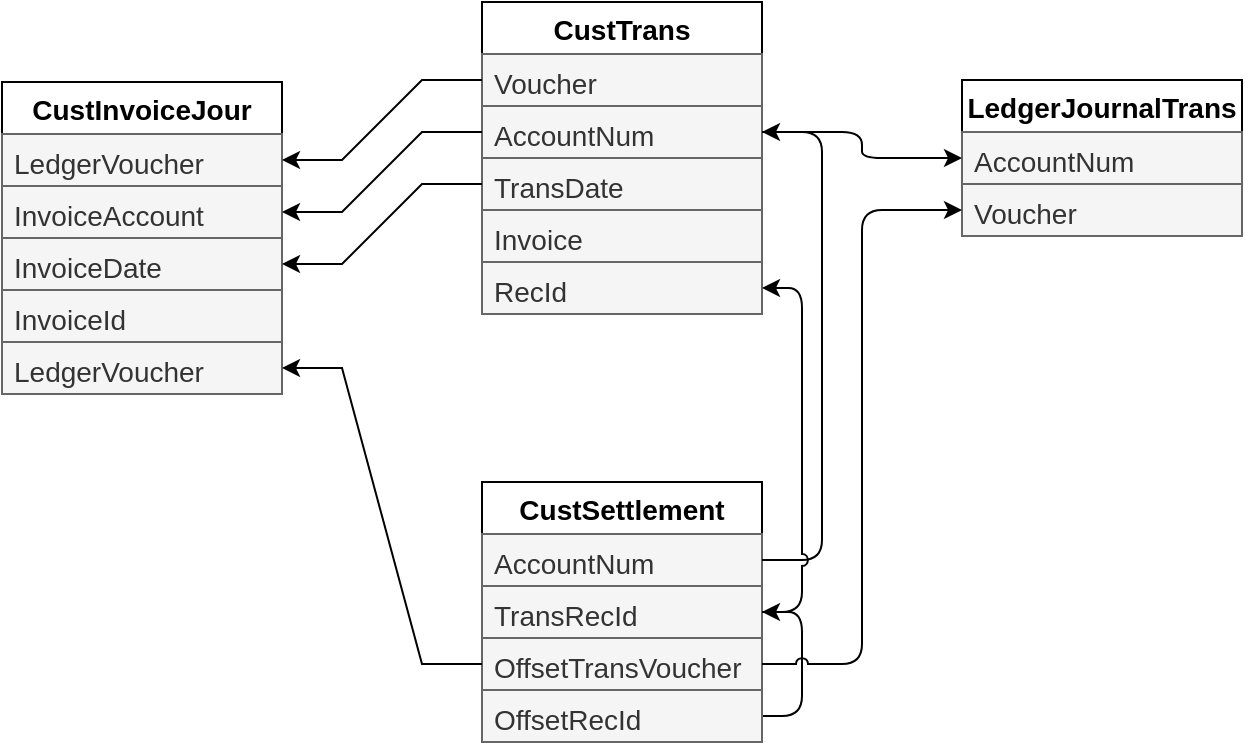 <mxfile version="20.1.1" type="github"><diagram id="ZmQLkef9X21-wPfHA-lR" name="Page-1"><mxGraphModel dx="1422" dy="718" grid="1" gridSize="10" guides="1" tooltips="1" connect="1" arrows="1" fold="1" page="1" pageScale="1" pageWidth="827" pageHeight="1169" math="0" shadow="0"><root><mxCell id="0"/><mxCell id="1" parent="0"/><mxCell id="VRcI0VA4H7FAgOBB5FaZ-6" value="CustInvoiceJour" style="swimlane;fontStyle=1;childLayout=stackLayout;horizontal=1;startSize=26;horizontalStack=0;resizeParent=1;resizeParentMax=0;resizeLast=0;collapsible=1;marginBottom=0;fontSize=14;" vertex="1" parent="1"><mxGeometry x="40" y="160" width="140" height="156" as="geometry"><mxRectangle x="150" y="390" width="140" height="30" as="alternateBounds"/></mxGeometry></mxCell><mxCell id="VRcI0VA4H7FAgOBB5FaZ-7" value="LedgerVoucher" style="text;strokeColor=#666666;fillColor=#f5f5f5;align=left;verticalAlign=top;spacingLeft=4;spacingRight=4;overflow=hidden;rotatable=0;points=[[0,0.5],[1,0.5]];portConstraint=eastwest;fontSize=14;fontColor=#333333;" vertex="1" parent="VRcI0VA4H7FAgOBB5FaZ-6"><mxGeometry y="26" width="140" height="26" as="geometry"/></mxCell><mxCell id="VRcI0VA4H7FAgOBB5FaZ-18" value="InvoiceAccount" style="text;strokeColor=#666666;fillColor=#f5f5f5;align=left;verticalAlign=top;spacingLeft=4;spacingRight=4;overflow=hidden;rotatable=0;points=[[0,0.5],[1,0.5]];portConstraint=eastwest;fontSize=14;fontColor=#333333;" vertex="1" parent="VRcI0VA4H7FAgOBB5FaZ-6"><mxGeometry y="52" width="140" height="26" as="geometry"/></mxCell><mxCell id="VRcI0VA4H7FAgOBB5FaZ-20" value="InvoiceDate" style="text;strokeColor=#666666;fillColor=#f5f5f5;align=left;verticalAlign=top;spacingLeft=4;spacingRight=4;overflow=hidden;rotatable=0;points=[[0,0.5],[1,0.5]];portConstraint=eastwest;fontSize=14;fontColor=#333333;" vertex="1" parent="VRcI0VA4H7FAgOBB5FaZ-6"><mxGeometry y="78" width="140" height="26" as="geometry"/></mxCell><mxCell id="VRcI0VA4H7FAgOBB5FaZ-8" value="InvoiceId    " style="text;strokeColor=#666666;fillColor=#f5f5f5;align=left;verticalAlign=top;spacingLeft=4;spacingRight=4;overflow=hidden;rotatable=0;points=[[0,0.5],[1,0.5]];portConstraint=eastwest;fontSize=14;fontColor=#333333;" vertex="1" parent="VRcI0VA4H7FAgOBB5FaZ-6"><mxGeometry y="104" width="140" height="26" as="geometry"/></mxCell><mxCell id="VRcI0VA4H7FAgOBB5FaZ-40" value="LedgerVoucher" style="text;strokeColor=#666666;fillColor=#f5f5f5;align=left;verticalAlign=top;spacingLeft=4;spacingRight=4;overflow=hidden;rotatable=0;points=[[0,0.5],[1,0.5]];portConstraint=eastwest;fontSize=14;fontColor=#333333;" vertex="1" parent="VRcI0VA4H7FAgOBB5FaZ-6"><mxGeometry y="130" width="140" height="26" as="geometry"/></mxCell><mxCell id="VRcI0VA4H7FAgOBB5FaZ-10" value="CustTrans" style="swimlane;fontStyle=1;childLayout=stackLayout;horizontal=1;startSize=26;fillColor=none;horizontalStack=0;resizeParent=1;resizeParentMax=0;resizeLast=0;collapsible=1;marginBottom=0;fontSize=14;" vertex="1" parent="1"><mxGeometry x="280" y="120" width="140" height="156" as="geometry"><mxRectangle x="150" y="390" width="140" height="30" as="alternateBounds"/></mxGeometry></mxCell><mxCell id="VRcI0VA4H7FAgOBB5FaZ-11" value="Voucher" style="text;strokeColor=#666666;fillColor=#f5f5f5;align=left;verticalAlign=top;spacingLeft=4;spacingRight=4;overflow=hidden;rotatable=0;points=[[0,0.5],[1,0.5]];portConstraint=eastwest;fontSize=14;fontColor=#333333;" vertex="1" parent="VRcI0VA4H7FAgOBB5FaZ-10"><mxGeometry y="26" width="140" height="26" as="geometry"/></mxCell><mxCell id="VRcI0VA4H7FAgOBB5FaZ-12" value="AccountNum" style="text;strokeColor=#666666;fillColor=#f5f5f5;align=left;verticalAlign=top;spacingLeft=4;spacingRight=4;overflow=hidden;rotatable=0;points=[[0,0.5],[1,0.5]];portConstraint=eastwest;fontSize=14;fontColor=#333333;" vertex="1" parent="VRcI0VA4H7FAgOBB5FaZ-10"><mxGeometry y="52" width="140" height="26" as="geometry"/></mxCell><mxCell id="VRcI0VA4H7FAgOBB5FaZ-13" value="TransDate" style="text;strokeColor=#666666;fillColor=#f5f5f5;align=left;verticalAlign=top;spacingLeft=4;spacingRight=4;overflow=hidden;rotatable=0;points=[[0,0.5],[1,0.5]];portConstraint=eastwest;fontSize=14;fontColor=#333333;" vertex="1" parent="VRcI0VA4H7FAgOBB5FaZ-10"><mxGeometry y="78" width="140" height="26" as="geometry"/></mxCell><mxCell id="VRcI0VA4H7FAgOBB5FaZ-16" value="Invoice" style="text;strokeColor=#666666;fillColor=#f5f5f5;align=left;verticalAlign=top;spacingLeft=4;spacingRight=4;overflow=hidden;rotatable=0;points=[[0,0.5],[1,0.5]];portConstraint=eastwest;fontSize=14;fontColor=#333333;" vertex="1" parent="VRcI0VA4H7FAgOBB5FaZ-10"><mxGeometry y="104" width="140" height="26" as="geometry"/></mxCell><mxCell id="VRcI0VA4H7FAgOBB5FaZ-37" value="RecId" style="text;strokeColor=#666666;fillColor=#f5f5f5;align=left;verticalAlign=top;spacingLeft=4;spacingRight=4;overflow=hidden;rotatable=0;points=[[0,0.5],[1,0.5]];portConstraint=eastwest;fontSize=14;fontColor=#333333;" vertex="1" parent="VRcI0VA4H7FAgOBB5FaZ-10"><mxGeometry y="130" width="140" height="26" as="geometry"/></mxCell><mxCell id="VRcI0VA4H7FAgOBB5FaZ-21" style="rounded=0;jumpStyle=arc;orthogonalLoop=1;jettySize=auto;html=1;exitX=0;exitY=0.5;exitDx=0;exitDy=0;fontSize=14;strokeColor=default;edgeStyle=entityRelationEdgeStyle;" edge="1" parent="1" source="VRcI0VA4H7FAgOBB5FaZ-13" target="VRcI0VA4H7FAgOBB5FaZ-20"><mxGeometry relative="1" as="geometry"/></mxCell><mxCell id="VRcI0VA4H7FAgOBB5FaZ-22" style="rounded=0;jumpStyle=arc;orthogonalLoop=1;jettySize=auto;html=1;exitX=0;exitY=0.5;exitDx=0;exitDy=0;fontSize=14;strokeColor=default;edgeStyle=entityRelationEdgeStyle;" edge="1" parent="1" source="VRcI0VA4H7FAgOBB5FaZ-11" target="VRcI0VA4H7FAgOBB5FaZ-7"><mxGeometry relative="1" as="geometry"/></mxCell><mxCell id="VRcI0VA4H7FAgOBB5FaZ-23" style="rounded=0;jumpStyle=arc;orthogonalLoop=1;jettySize=auto;html=1;exitX=0;exitY=0.5;exitDx=0;exitDy=0;fontSize=14;strokeColor=default;edgeStyle=entityRelationEdgeStyle;" edge="1" parent="1" source="VRcI0VA4H7FAgOBB5FaZ-12" target="VRcI0VA4H7FAgOBB5FaZ-18"><mxGeometry relative="1" as="geometry"/></mxCell><mxCell id="VRcI0VA4H7FAgOBB5FaZ-24" value="LedgerJournalTrans" style="swimlane;fontStyle=1;childLayout=stackLayout;horizontal=1;startSize=26;fillColor=none;horizontalStack=0;resizeParent=1;resizeParentMax=0;resizeLast=0;collapsible=1;marginBottom=0;fontSize=14;" vertex="1" parent="1"><mxGeometry x="520" y="159" width="140" height="78" as="geometry"><mxRectangle x="150" y="390" width="140" height="30" as="alternateBounds"/></mxGeometry></mxCell><mxCell id="VRcI0VA4H7FAgOBB5FaZ-26" value="AccountNum" style="text;strokeColor=#666666;fillColor=#f5f5f5;align=left;verticalAlign=top;spacingLeft=4;spacingRight=4;overflow=hidden;rotatable=0;points=[[0,0.5],[1,0.5]];portConstraint=eastwest;fontSize=14;fontColor=#333333;" vertex="1" parent="VRcI0VA4H7FAgOBB5FaZ-24"><mxGeometry y="26" width="140" height="26" as="geometry"/></mxCell><mxCell id="VRcI0VA4H7FAgOBB5FaZ-52" value="Voucher" style="text;strokeColor=#666666;fillColor=#f5f5f5;align=left;verticalAlign=top;spacingLeft=4;spacingRight=4;overflow=hidden;rotatable=0;points=[[0,0.5],[1,0.5]];portConstraint=eastwest;fontSize=14;fontColor=#333333;" vertex="1" parent="VRcI0VA4H7FAgOBB5FaZ-24"><mxGeometry y="52" width="140" height="26" as="geometry"/></mxCell><mxCell id="VRcI0VA4H7FAgOBB5FaZ-30" value="CustSettlement" style="swimlane;fontStyle=1;childLayout=stackLayout;horizontal=1;startSize=26;fillColor=none;horizontalStack=0;resizeParent=1;resizeParentMax=0;resizeLast=0;collapsible=1;marginBottom=0;fontSize=14;" vertex="1" parent="1"><mxGeometry x="280" y="360" width="140" height="130" as="geometry"><mxRectangle x="150" y="390" width="140" height="30" as="alternateBounds"/></mxGeometry></mxCell><mxCell id="VRcI0VA4H7FAgOBB5FaZ-31" value="AccountNum" style="text;align=left;verticalAlign=top;spacingLeft=4;spacingRight=4;overflow=hidden;rotatable=0;points=[[0,0.5],[1,0.5]];portConstraint=eastwest;fontSize=14;fillColor=#f5f5f5;fontColor=#333333;strokeColor=#666666;" vertex="1" parent="VRcI0VA4H7FAgOBB5FaZ-30"><mxGeometry y="26" width="140" height="26" as="geometry"/></mxCell><mxCell id="VRcI0VA4H7FAgOBB5FaZ-35" value="TransRecId" style="text;align=left;verticalAlign=top;spacingLeft=4;spacingRight=4;overflow=hidden;rotatable=0;points=[[0,0.5],[1,0.5]];portConstraint=eastwest;fontSize=14;fillColor=#f5f5f5;fontColor=#333333;strokeColor=#666666;" vertex="1" parent="VRcI0VA4H7FAgOBB5FaZ-30"><mxGeometry y="52" width="140" height="26" as="geometry"/></mxCell><mxCell id="VRcI0VA4H7FAgOBB5FaZ-39" value="OffsetTransVoucher" style="text;align=left;verticalAlign=top;spacingLeft=4;spacingRight=4;overflow=hidden;rotatable=0;points=[[0,0.5],[1,0.5]];portConstraint=eastwest;fontSize=14;fillColor=#f5f5f5;fontColor=#333333;strokeColor=#666666;" vertex="1" parent="VRcI0VA4H7FAgOBB5FaZ-30"><mxGeometry y="78" width="140" height="26" as="geometry"/></mxCell><mxCell id="VRcI0VA4H7FAgOBB5FaZ-49" style="edgeStyle=orthogonalEdgeStyle;rounded=1;jumpStyle=arc;orthogonalLoop=1;jettySize=auto;html=1;exitX=1;exitY=0.5;exitDx=0;exitDy=0;fontSize=14;strokeColor=default;" edge="1" parent="VRcI0VA4H7FAgOBB5FaZ-30" source="VRcI0VA4H7FAgOBB5FaZ-47" target="VRcI0VA4H7FAgOBB5FaZ-35"><mxGeometry relative="1" as="geometry"/></mxCell><mxCell id="VRcI0VA4H7FAgOBB5FaZ-47" value="OffsetRecId" style="text;align=left;verticalAlign=top;spacingLeft=4;spacingRight=4;overflow=hidden;rotatable=0;points=[[0,0.5],[1,0.5]];portConstraint=eastwest;fontSize=14;fillColor=#f5f5f5;fontColor=#333333;strokeColor=#666666;" vertex="1" parent="VRcI0VA4H7FAgOBB5FaZ-30"><mxGeometry y="104" width="140" height="26" as="geometry"/></mxCell><mxCell id="VRcI0VA4H7FAgOBB5FaZ-36" style="edgeStyle=entityRelationEdgeStyle;jumpStyle=arc;orthogonalLoop=1;jettySize=auto;html=1;fontSize=14;strokeColor=default;labelBorderColor=none;sketch=0;shadow=0;rounded=1;" edge="1" parent="1" source="VRcI0VA4H7FAgOBB5FaZ-31" target="VRcI0VA4H7FAgOBB5FaZ-12"><mxGeometry relative="1" as="geometry"/></mxCell><mxCell id="VRcI0VA4H7FAgOBB5FaZ-41" style="edgeStyle=entityRelationEdgeStyle;rounded=0;jumpStyle=arc;orthogonalLoop=1;jettySize=auto;html=1;exitX=0;exitY=0.5;exitDx=0;exitDy=0;fontSize=14;strokeColor=default;" edge="1" parent="1" source="VRcI0VA4H7FAgOBB5FaZ-39" target="VRcI0VA4H7FAgOBB5FaZ-40"><mxGeometry relative="1" as="geometry"/></mxCell><mxCell id="VRcI0VA4H7FAgOBB5FaZ-45" style="edgeStyle=orthogonalEdgeStyle;rounded=1;jumpStyle=arc;orthogonalLoop=1;jettySize=auto;html=1;exitX=1;exitY=0.5;exitDx=0;exitDy=0;fontSize=14;strokeColor=default;" edge="1" parent="1" source="VRcI0VA4H7FAgOBB5FaZ-35" target="VRcI0VA4H7FAgOBB5FaZ-37"><mxGeometry relative="1" as="geometry"/></mxCell><mxCell id="VRcI0VA4H7FAgOBB5FaZ-50" style="edgeStyle=orthogonalEdgeStyle;rounded=1;jumpStyle=arc;orthogonalLoop=1;jettySize=auto;html=1;exitX=1;exitY=0.5;exitDx=0;exitDy=0;fontSize=14;strokeColor=default;" edge="1" parent="1" source="VRcI0VA4H7FAgOBB5FaZ-12" target="VRcI0VA4H7FAgOBB5FaZ-26"><mxGeometry relative="1" as="geometry"/></mxCell><mxCell id="VRcI0VA4H7FAgOBB5FaZ-53" style="sketch=0;jumpStyle=arc;orthogonalLoop=1;jettySize=auto;html=1;shadow=0;labelBorderColor=none;fontSize=14;strokeColor=default;rounded=1;edgeStyle=orthogonalEdgeStyle;" edge="1" parent="1" source="VRcI0VA4H7FAgOBB5FaZ-39" target="VRcI0VA4H7FAgOBB5FaZ-52"><mxGeometry relative="1" as="geometry"/></mxCell></root></mxGraphModel></diagram></mxfile>